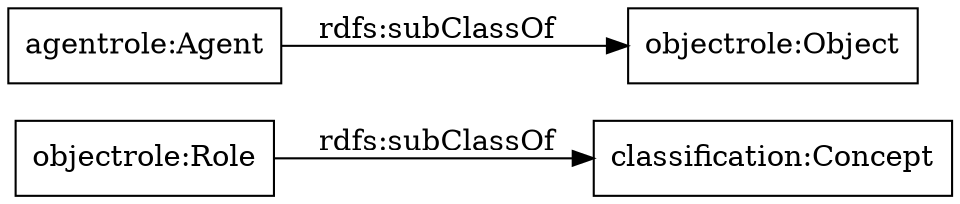 digraph ar2dtool_diagram { 
rankdir=LR;
size="1000"
node [shape = rectangle, color="black"]; "objectrole:Role" "objectrole:Object" "agentrole:Agent" "classification:Concept" ; /*classes style*/
	"agentrole:Agent" -> "objectrole:Object" [ label = "rdfs:subClassOf" ];
	"objectrole:Role" -> "classification:Concept" [ label = "rdfs:subClassOf" ];

}
